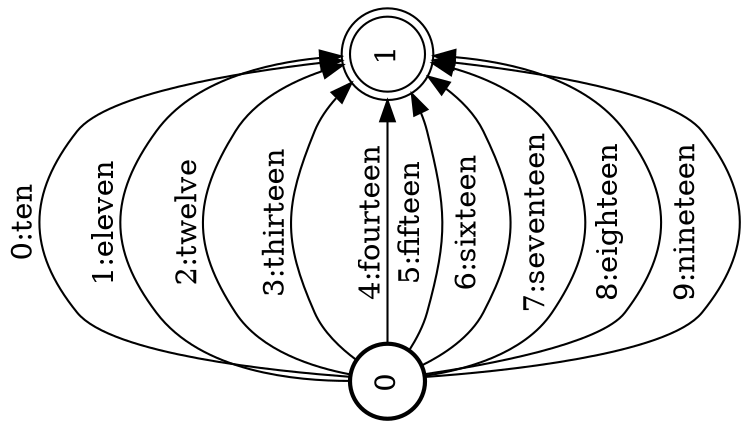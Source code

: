 digraph FST {
rankdir = LR;
size = "8.5,11";
label = "";
center = 1;
orientation = Landscape;
ranksep = "0.4";
nodesep = "0.25";
0 [label = "0", shape = circle, style = bold, fontsize = 14]
	0 -> 1 [label = "0:ten", fontsize = 14];
	0 -> 1 [label = "1:eleven", fontsize = 14];
	0 -> 1 [label = "2:twelve", fontsize = 14];
	0 -> 1 [label = "3:thirteen", fontsize = 14];
	0 -> 1 [label = "4:fourteen", fontsize = 14];
	0 -> 1 [label = "5:fifteen", fontsize = 14];
	0 -> 1 [label = "6:sixteen", fontsize = 14];
	0 -> 1 [label = "7:seventeen", fontsize = 14];
	0 -> 1 [label = "8:eighteen", fontsize = 14];
	0 -> 1 [label = "9:nineteen", fontsize = 14];
1 [label = "1", shape = doublecircle, style = solid, fontsize = 14]
}
